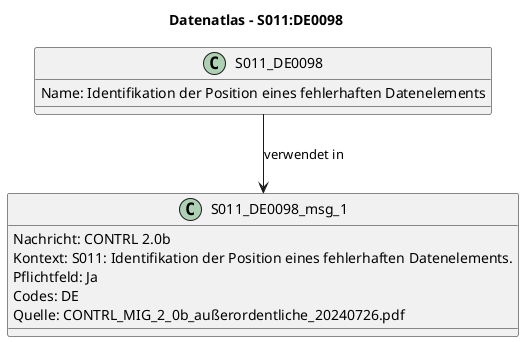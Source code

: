 @startuml
title Datenatlas – S011:DE0098
class S011_DE0098 {
  Name: Identifikation der Position eines fehlerhaften Datenelements
}
class S011_DE0098_msg_1 {
  Nachricht: CONTRL 2.0b
  Kontext: S011: Identifikation der Position eines fehlerhaften Datenelements.
  Pflichtfeld: Ja
  Codes: DE
  Quelle: CONTRL_MIG_2_0b_außerordentliche_20240726.pdf
}
S011_DE0098 --> S011_DE0098_msg_1 : verwendet in
@enduml